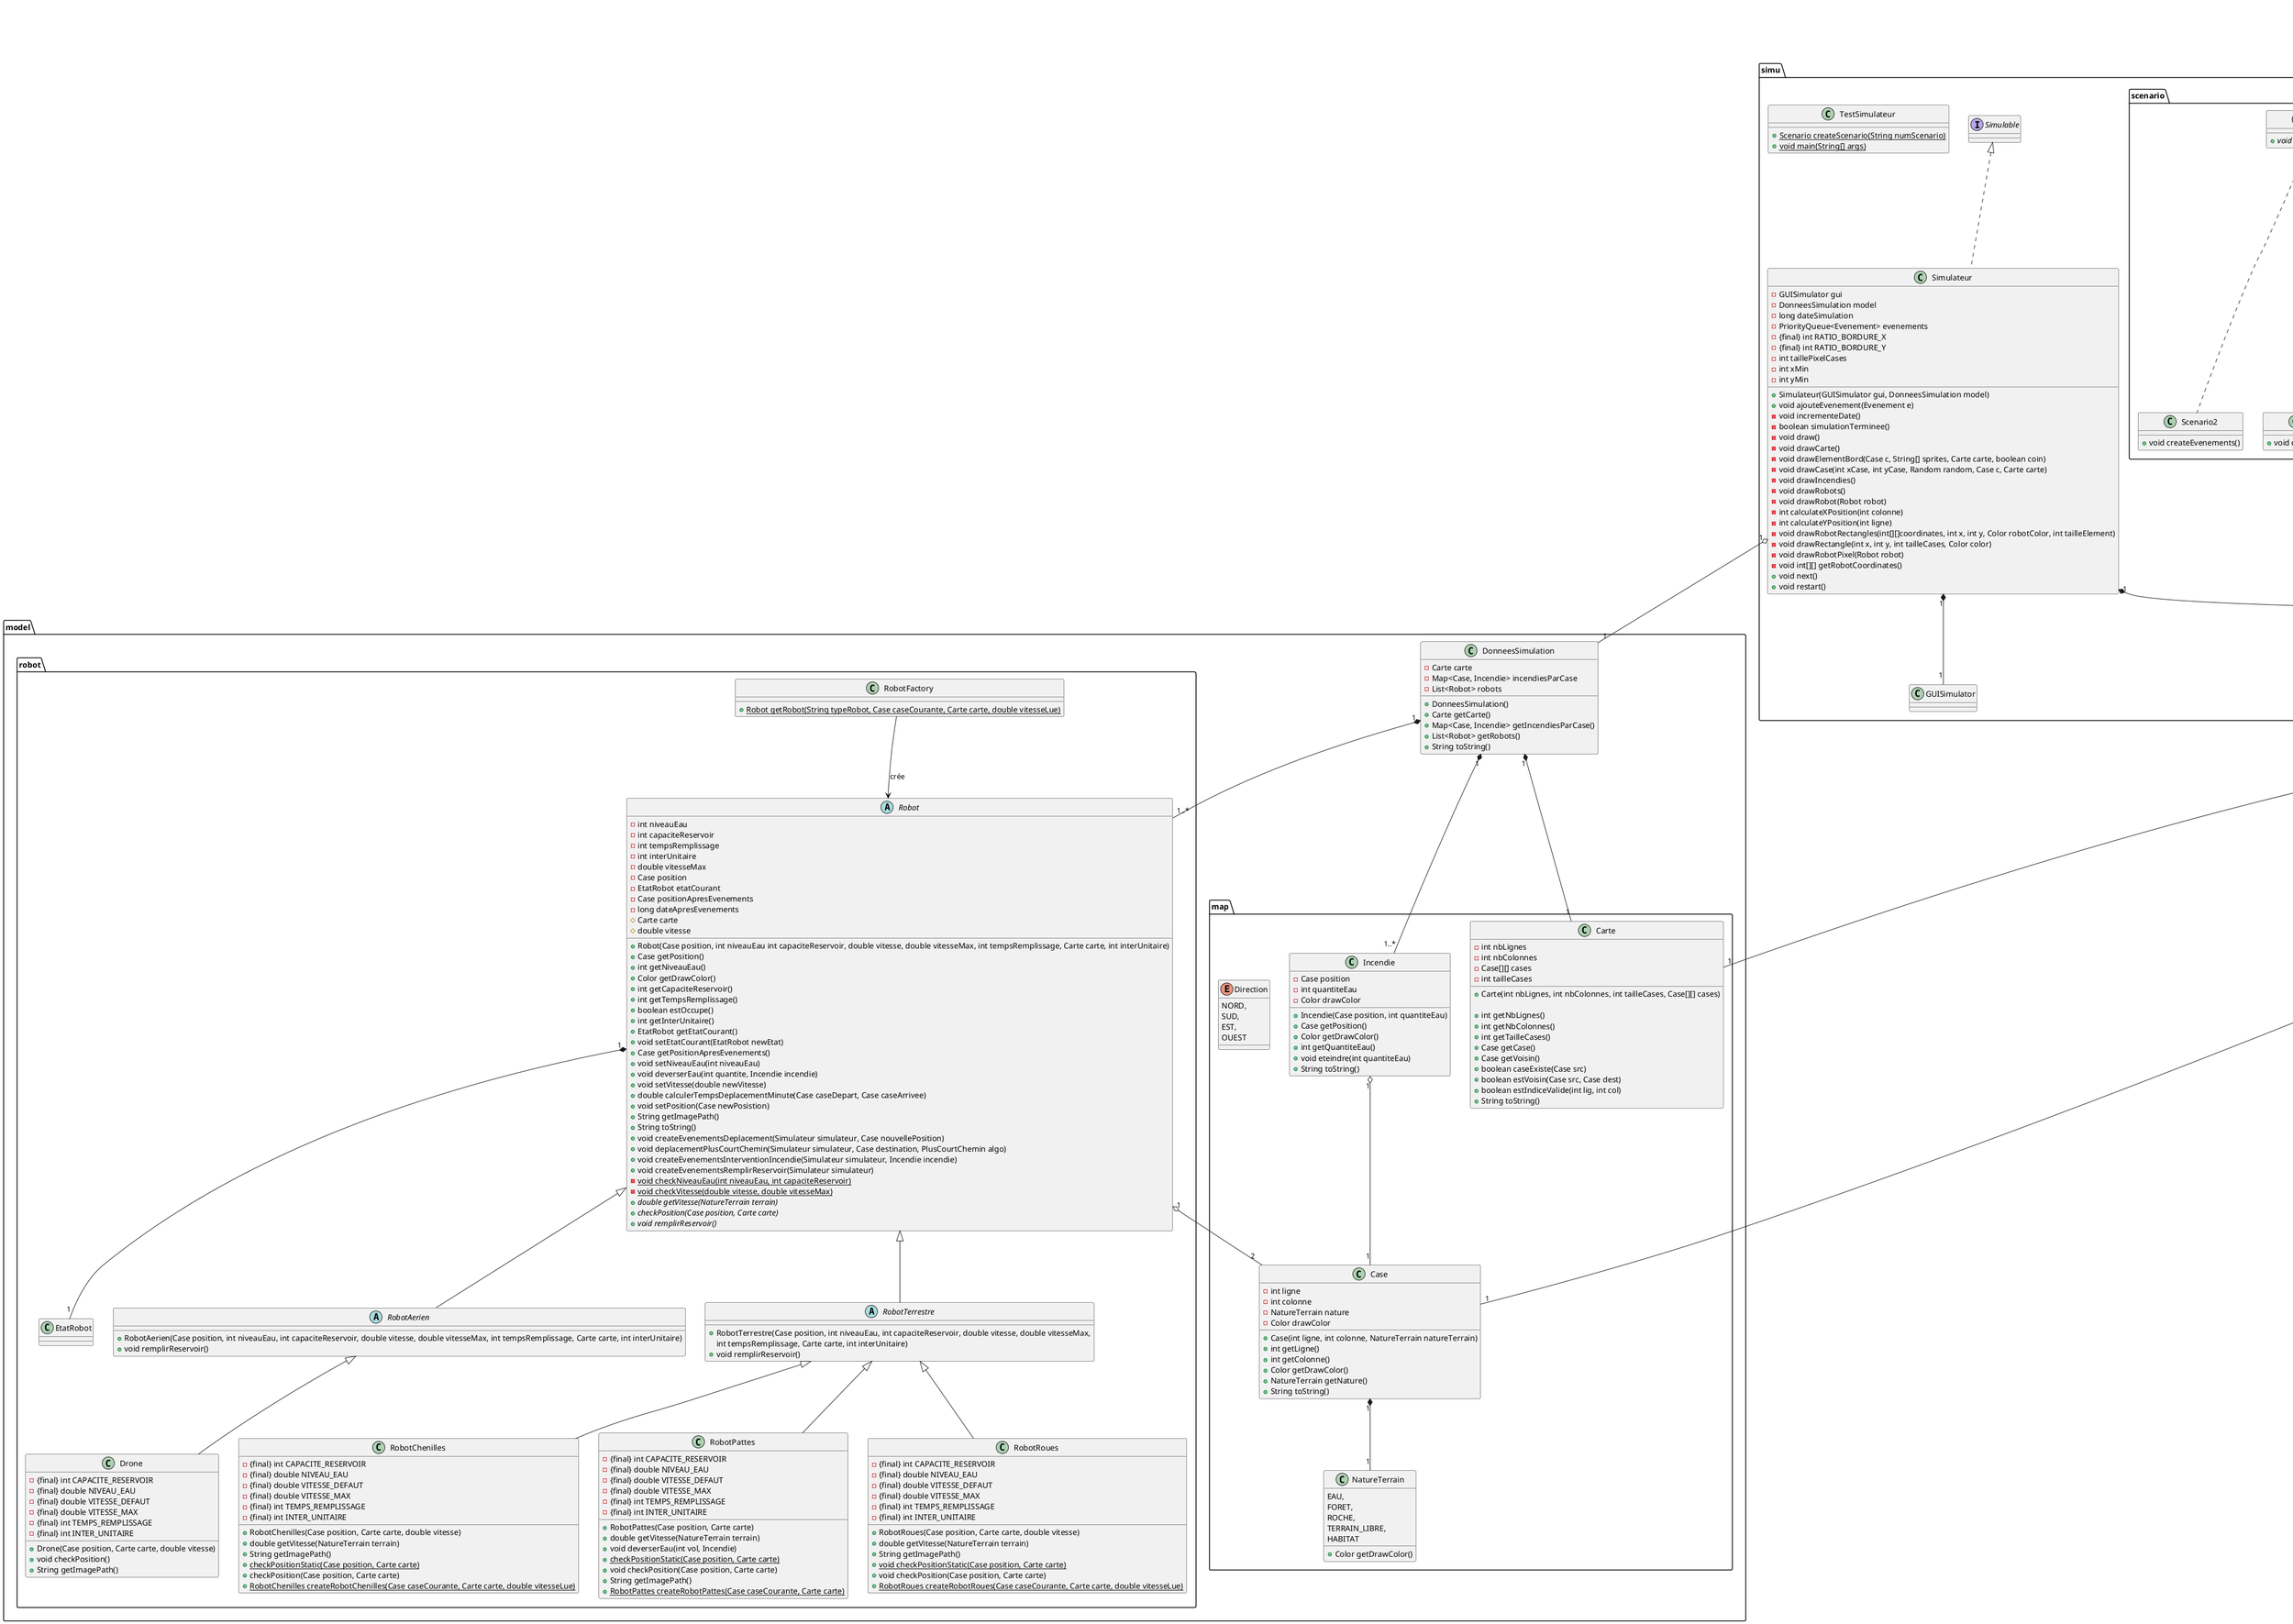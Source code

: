 @startuml

package model {
    class DonneesSimulation {
        -Carte carte
        -Map<Case, Incendie> incendiesParCase
        -List<Robot> robots

        +DonneesSimulation()
        +Carte getCarte()
        +Map<Case, Incendie> getIncendiesParCase()
        +List<Robot> getRobots()
        +String toString()
    }

    DonneesSimulation "1" *-- "1" map.Carte
    DonneesSimulation "1" *-- "1..*" map.Incendie
    DonneesSimulation "1" *-- "1..*" robot.Robot

    package map {
        class Carte {
            -int nbLignes
            -int nbColonnes
            -Case[][] cases
            -int tailleCases

            +Carte(int nbLignes, int nbColonnes, int tailleCases, Case[][] cases)

            +int getNbLignes()
            +int getNbColonnes()
            +int getTailleCases()
            +Case getCase()
            +Case getVoisin()
            +boolean caseExiste(Case src)
            +boolean estVoisin(Case src, Case dest)
            +boolean estIndiceValide(int lig, int col)
            +String toString()
        }

        class Case {
            -int ligne
            -int colonne
            -NatureTerrain nature
            -Color drawColor

            +Case(int ligne, int colonne, NatureTerrain natureTerrain)
            +int getLigne()
            +int getColonne()
            +Color getDrawColor()
            +NatureTerrain getNature() 
            +String toString()
        }
        Case "1" *-- "1" NatureTerrain

        enum Direction {
            NORD,
            SUD,
            EST,
            OUEST
        }

        class Incendie {
            -Case position
            -int quantiteEau
            -Color drawColor

            +Incendie(Case position, int quantiteEau)
            +Case getPosition()
            +Color getDrawColor()
            +int getQuantiteEau()
            +void eteindre(int quantiteEau)
            +String toString()
        }

        Incendie "1" o-- "1" Case

        class NatureTerrain{
            EAU,
            FORET,
            ROCHE,
            TERRAIN_LIBRE,
            HABITAT

            +Color getDrawColor()
        }
    }

    package robot {
        abstract class Robot {
            -int niveauEau
            -int capaciteReservoir
            -int tempsRemplissage
            -int interUnitaire
            -double vitesseMax
            -Case position
            -EtatRobot etatCourant
            -Case positionApresEvenements
            -long dateApresEvenements
            #Carte carte
            #double vitesse

            +Robot(Case position, int niveauEau int capaciteReservoir, double vitesse, double vitesseMax, int tempsRemplissage, Carte carte, int interUnitaire)
            +Case getPosition()
            +int getNiveauEau()
            +Color getDrawColor()
            +int getCapaciteReservoir()
            +int getTempsRemplissage()
            +boolean estOccupe()
            +int getInterUnitaire()
            +EtatRobot getEtatCourant()
            +void setEtatCourant(EtatRobot newEtat)
            +Case getPositionApresEvenements()
            +void setNiveauEau(int niveauEau)
            +void deverserEau(int quantite, Incendie incendie)
            +void setVitesse(double newVitesse)
            +double calculerTempsDeplacementMinute(Case caseDepart, Case caseArrivee)
            +void setPosition(Case newPosistion)
            +String getImagePath()
            +String toString()
            +void createEvenementsDeplacement(Simulateur simulateur, Case nouvellePosition)
            +void deplacementPlusCourtChemin(Simulateur simulateur, Case destination, PlusCourtChemin algo)
            +void createEvenementsInterventionIncendie(Simulateur simulateur, Incendie incendie)
            +void createEvenementsRemplirReservoir(Simulateur simulateur)
            -{static} void checkNiveauEau(int niveauEau, int capaciteReservoir)
            -{static} void checkVitesse(double vitesse, double vitesseMax)
            +{abstract} double getVitesse(NatureTerrain terrain)
            +{abstract}checkPosition(Case position, Carte carte)
            +{abstract} void remplirReservoir()
        }
        
        Robot "1" *-- "1" EtatRobot

        abstract class RobotAerien extends Robot {
            +RobotAerien(Case position, int niveauEau, int capaciteReservoir, double vitesse, double vitesseMax, int tempsRemplissage, Carte carte, int interUnitaire)
            +void remplirReservoir()
        }
        abstract class RobotTerrestre extends Robot{
            +RobotTerrestre(Case position, int niveauEau, int capaciteReservoir, double vitesse, double vitesseMax,
            int tempsRemplissage, Carte carte, int interUnitaire)
            +void remplirReservoir()
        }
        class RobotChenilles extends RobotTerrestre{
            -{final} int CAPACITE_RESERVOIR
            -{final} double NIVEAU_EAU
            -{final} double VITESSE_DEFAUT
            -{final} double VITESSE_MAX
            -{final} int TEMPS_REMPLISSAGE
            -{final} int INTER_UNITAIRE

            +RobotChenilles(Case position, Carte carte, double vitesse)
            +double getVitesse(NatureTerrain terrain)
            +String getImagePath()
            +{static} checkPositionStatic(Case position, Carte carte)
            +checkPosition(Case position, Carte carte)
            +{static} RobotChenilles createRobotChenilles(Case caseCourante, Carte carte, double vitesseLue)
        }
        class RobotPattes extends RobotTerrestre{
            -{final} int CAPACITE_RESERVOIR
            -{final} double NIVEAU_EAU
            -{final} double VITESSE_DEFAUT
            -{final} double VITESSE_MAX
            -{final} int TEMPS_REMPLISSAGE
            -{final} int INTER_UNITAIRE

            +RobotPattes(Case position, Carte carte)
            +double getVitesse(NatureTerrain terrain)
            +void deverserEau(int vol, Incendie)
            +{static} checkPositionStatic(Case position, Carte carte)
            +void checkPosition(Case position, Carte carte)
            +String getImagePath()
            +{static} RobotPattes createRobotPattes(Case caseCourante, Carte carte)
        }
            
        

        class RobotRoues extends RobotTerrestre{
            -{final} int CAPACITE_RESERVOIR
            -{final} double NIVEAU_EAU
            -{final} double VITESSE_DEFAUT
            -{final} double VITESSE_MAX
            -{final} int TEMPS_REMPLISSAGE
            -{final} int INTER_UNITAIRE

            +RobotRoues(Case position, Carte carte, double vitesse)
            +double getVitesse(NatureTerrain terrain)
            +String getImagePath()
            +{static} void checkPositionStatic(Case position, Carte carte)
            +void checkPosition(Case position, Carte carte)
            +{static} RobotRoues createRobotRoues(Case caseCourante, Carte carte, double vitesseLue)
        }

        class Drone extends RobotAerien{
            -{final} int CAPACITE_RESERVOIR
            -{final} double NIVEAU_EAU
            -{final} double VITESSE_DEFAUT
            -{final} double VITESSE_MAX
            -{final} int TEMPS_REMPLISSAGE
            -{final} int INTER_UNITAIRE

            +Drone(Case position, Carte carte, double vitesse)
            +void checkPosition()
            +String getImagePath()
        }

        class RobotFactory{
            +{static} Robot getRobot(String typeRobot, Case caseCourante, Carte carte, double vitesseLue)
        }

        RobotFactory --> Robot : crée

    }
    robot.Robot "1" o-- "2" map.Case
    
    
}


package simu {
    class Simulateur implements Simulable {
        -GUISimulator gui
        -DonneesSimulation model
        -long dateSimulation
        -PriorityQueue<Evenement> evenements
        -{final} int RATIO_BORDURE_X
        -{final} int RATIO_BORDURE_Y
        -int taillePixelCases
        -int xMin
        -int yMin

        +Simulateur(GUISimulator gui, DonneesSimulation model)
        +void ajouteEvenement(Evenement e)
        -void incrementeDate()
        -boolean simulationTerminee()
        -void draw()
        -void drawCarte()
        -void drawElementBord(Case c, String[] sprites, Carte carte, boolean coin)
        -void drawCase(int xCase, int yCase, Random random, Case c, Carte carte)
        -void drawIncendies()
        -void drawRobots()
        -void drawRobot(Robot robot)
        -int calculateXPosition(int colonne)
        -int calculateYPosition(int ligne)
        -void drawRobotRectangles(int[][]coordinates, int x, int y, Color robotColor, int tailleElement)
        -void drawRectangle(int x, int y, int tailleCases, Color color)
        -void drawRobotPixel(Robot robot)
        -void int[][] getRobotCoordinates()
        +void next()
        +void restart()
    }

    Simulateur "1" *-- "1" GUISimulator
    

    class TestSimulateur{
        +{static} Scenario createScenario(String numScenario)
        +{static} void main(String[] args)
    }

    package scenario {
        class Scenario1 implements Scenario {
            +void createEvenements()
        }
        class Scenario0 implements Scenario{
            +void createEvenements()
        }
        class Scenario2 implements Scenario{
            +void createEvenements()
        }

        interface Scenario {
            +{abstract} void createEvenements()
        }
    }
    
}

simu.Simulateur "1" o-- "1" model.DonneesSimulation
simu.Simulateur "1" *-- "1..*" event.Evenement

package event{
    abstract class Evenement implements Comparable<Evenement>{
        -long date

        +Evenement(long date)
        +long getDate()
        +int compareTo(Evenement e)
        +{abstract} void execute()
    }
    class EvenementChangementEtat extends Evenement{
        -Robot robot
        -EtatRobot etat

        +EvenementChangementEtat(Robot robot, EtatRobot newEtat, long date)
        +void execute()
    }
    class EvenementDeplacement extends Evenement{
        -Robot robot
        -Case destCase

        +EvenementDeplacement(Robot robot, Case destCase, long date)
        +void execute()
    }
    class EvenementDeverserEau extends Evenement{
        -Robot robot
        -Incendie incendie
        -int quantiteEauDeversee

        +EvenementDeverserEau(Robot robot, Incendie incendie, int quantiteEauDeversee, long date)
        +void execute()
    }
    class EvenementErreur extends Evenement{
        -String msgErreur

        +EvenementErreur(String msgErreur, long date)
        +void execute()
    }
    class EvenementRemplirReservoir extends Evenement{
        -Robot robot

        +EvenementRemplirReservoir(Robot robot, long date)
        +void execute()
    }
}
package io{
    class LecteurDonnees{
        +{static} void lire(String fichierDonnees)
        +{static} DonneesSimulation creeDonnees(String fichierDonnees)
        -{static} Scanner scanner
        -LecteurDonnees(String fichierDonnees)
        -void lireCarte()
        -void creeCarte(DonneesSimulation donneesSimulation)
        -void lireCase(int lig, int col)
        -void lireIncendies()
        -void lireIncendie(int i)
        -void creeIncendies(DonneesSimulation donneesSimulation)
        -void creeIncendie(DonneesSimulation donneesSimulation, int i)
        -void lireRobots()
        -void lireRobot(int i)
        -void creeRobots(DonneesSimulation donneesSimulation)
        -void creeRobot(int i, DonneesSimulation donneesSimulation)
        -ignorerCommentaires()
        -void verifieLigneTerminee()
    }
    class TestLecteurDonnees{
        +{static} main(String[] args)
    }
}

package chemin{
    interface PlusCourtChemin{
        +{abstract} double tempsDeplacement(Robot robot, Case caseDepart, Case caseArrivee)
        +{abstract} List<Case> creeChemin(Robot robot, Case caseDepart, Case caseArrivee)
    }
    class NoeudAstar implements Comparable<NoeudAstar>{
        +Case caseNoeud
        +double cout
        +double heuristique
        +NoeudAstar noeudPrecedente

        +NoeudAstar(Case caseNoeud, double cout, double heuristique, NoeudAstar noeudPrecedente)
        +int compareTo(NoeudAstar Noeud2)
    }
    

    class PlusCourtCheminAstar implements PlusCourtChemin{
        -Carte carte

        +PlusCourtCheminAstar(Carte carte)
        +{static} double calculerDistance(Case case1, Case case 2)
        +public double tempsDeplacement(Robot robot, Case caseDepart, Case caseArrivee)
        +public List<Case. creeChemin(Robot robot, Case caseDepart, Case caseArrivee)
        -NoeudAstar executeAstar(Robot robot, Case caseDepart, Case caseArrivee) 
    }
    PlusCourtCheminAstar "1" o-- "1" Carte
    NoeudAstar "1" o-- "1" Case

}

@enduml